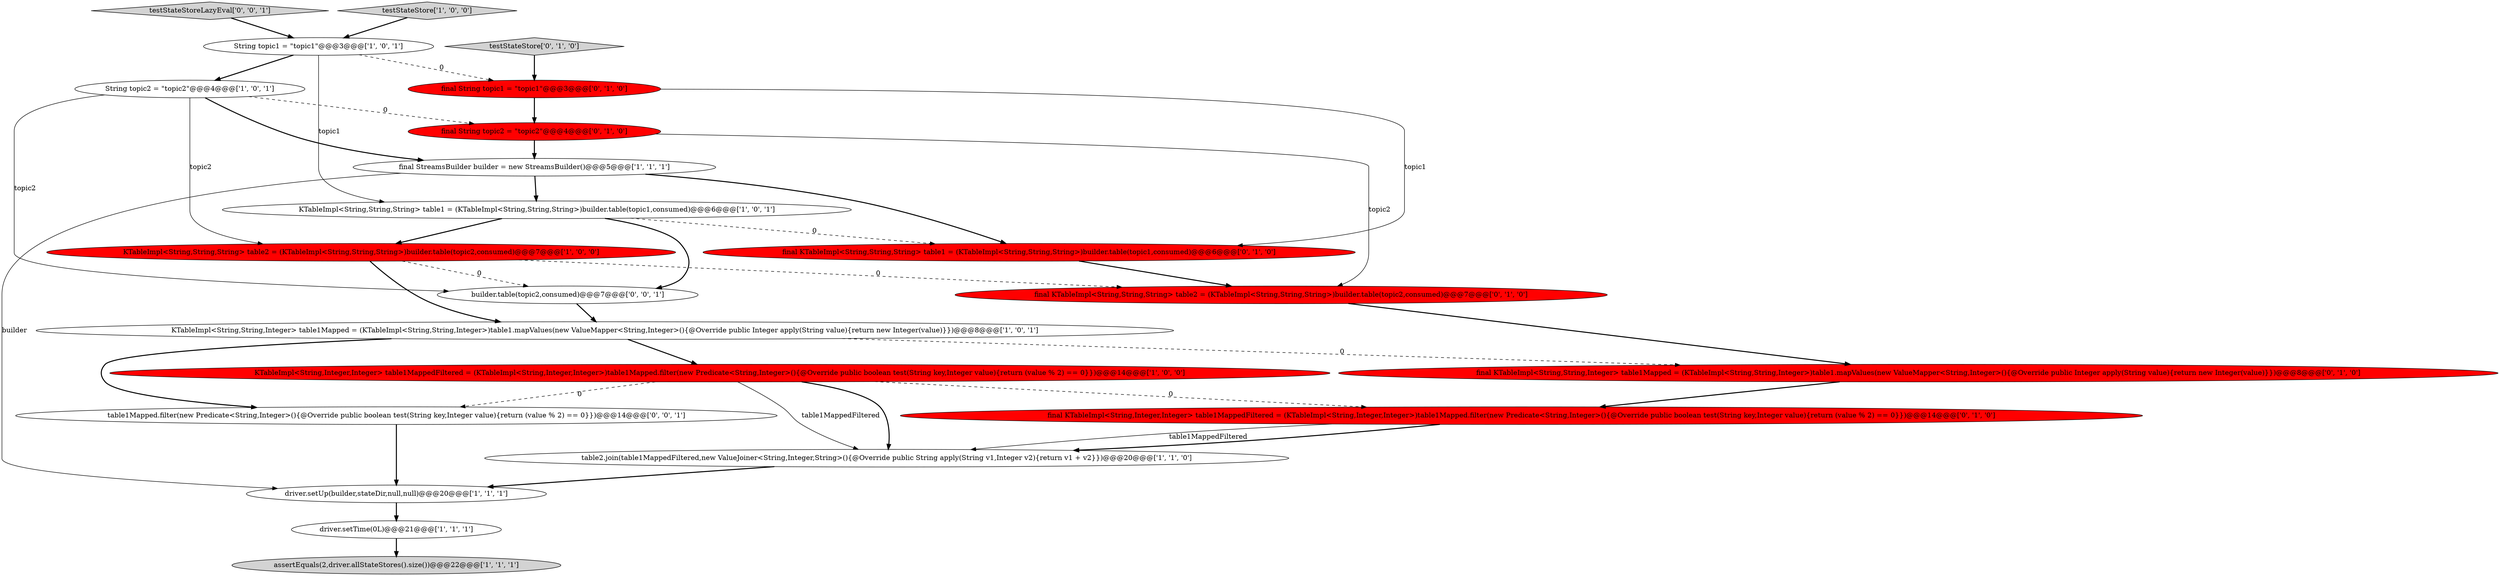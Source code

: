 digraph {
4 [style = filled, label = "KTableImpl<String,Integer,Integer> table1MappedFiltered = (KTableImpl<String,Integer,Integer>)table1Mapped.filter(new Predicate<String,Integer>(){@Override public boolean test(String key,Integer value){return (value % 2) == 0}})@@@14@@@['1', '0', '0']", fillcolor = red, shape = ellipse image = "AAA1AAABBB1BBB"];
7 [style = filled, label = "KTableImpl<String,String,String> table1 = (KTableImpl<String,String,String>)builder.table(topic1,consumed)@@@6@@@['1', '0', '1']", fillcolor = white, shape = ellipse image = "AAA0AAABBB1BBB"];
18 [style = filled, label = "final String topic1 = \"topic1\"@@@3@@@['0', '1', '0']", fillcolor = red, shape = ellipse image = "AAA1AAABBB2BBB"];
2 [style = filled, label = "String topic1 = \"topic1\"@@@3@@@['1', '0', '1']", fillcolor = white, shape = ellipse image = "AAA0AAABBB1BBB"];
20 [style = filled, label = "table1Mapped.filter(new Predicate<String,Integer>(){@Override public boolean test(String key,Integer value){return (value % 2) == 0}})@@@14@@@['0', '0', '1']", fillcolor = white, shape = ellipse image = "AAA0AAABBB3BBB"];
21 [style = filled, label = "testStateStoreLazyEval['0', '0', '1']", fillcolor = lightgray, shape = diamond image = "AAA0AAABBB3BBB"];
9 [style = filled, label = "String topic2 = \"topic2\"@@@4@@@['1', '0', '1']", fillcolor = white, shape = ellipse image = "AAA0AAABBB1BBB"];
14 [style = filled, label = "final KTableImpl<String,String,Integer> table1Mapped = (KTableImpl<String,String,Integer>)table1.mapValues(new ValueMapper<String,Integer>(){@Override public Integer apply(String value){return new Integer(value)}})@@@8@@@['0', '1', '0']", fillcolor = red, shape = ellipse image = "AAA1AAABBB2BBB"];
11 [style = filled, label = "table2.join(table1MappedFiltered,new ValueJoiner<String,Integer,String>(){@Override public String apply(String v1,Integer v2){return v1 + v2}})@@@20@@@['1', '1', '0']", fillcolor = white, shape = ellipse image = "AAA0AAABBB1BBB"];
0 [style = filled, label = "final StreamsBuilder builder = new StreamsBuilder()@@@5@@@['1', '1', '1']", fillcolor = white, shape = ellipse image = "AAA0AAABBB1BBB"];
19 [style = filled, label = "builder.table(topic2,consumed)@@@7@@@['0', '0', '1']", fillcolor = white, shape = ellipse image = "AAA0AAABBB3BBB"];
8 [style = filled, label = "KTableImpl<String,String,String> table2 = (KTableImpl<String,String,String>)builder.table(topic2,consumed)@@@7@@@['1', '0', '0']", fillcolor = red, shape = ellipse image = "AAA1AAABBB1BBB"];
1 [style = filled, label = "driver.setTime(0L)@@@21@@@['1', '1', '1']", fillcolor = white, shape = ellipse image = "AAA0AAABBB1BBB"];
13 [style = filled, label = "final KTableImpl<String,String,String> table1 = (KTableImpl<String,String,String>)builder.table(topic1,consumed)@@@6@@@['0', '1', '0']", fillcolor = red, shape = ellipse image = "AAA1AAABBB2BBB"];
6 [style = filled, label = "assertEquals(2,driver.allStateStores().size())@@@22@@@['1', '1', '1']", fillcolor = lightgray, shape = ellipse image = "AAA0AAABBB1BBB"];
10 [style = filled, label = "KTableImpl<String,String,Integer> table1Mapped = (KTableImpl<String,String,Integer>)table1.mapValues(new ValueMapper<String,Integer>(){@Override public Integer apply(String value){return new Integer(value)}})@@@8@@@['1', '0', '1']", fillcolor = white, shape = ellipse image = "AAA0AAABBB1BBB"];
3 [style = filled, label = "testStateStore['1', '0', '0']", fillcolor = lightgray, shape = diamond image = "AAA0AAABBB1BBB"];
15 [style = filled, label = "final KTableImpl<String,Integer,Integer> table1MappedFiltered = (KTableImpl<String,Integer,Integer>)table1Mapped.filter(new Predicate<String,Integer>(){@Override public boolean test(String key,Integer value){return (value % 2) == 0}})@@@14@@@['0', '1', '0']", fillcolor = red, shape = ellipse image = "AAA1AAABBB2BBB"];
17 [style = filled, label = "final KTableImpl<String,String,String> table2 = (KTableImpl<String,String,String>)builder.table(topic2,consumed)@@@7@@@['0', '1', '0']", fillcolor = red, shape = ellipse image = "AAA1AAABBB2BBB"];
5 [style = filled, label = "driver.setUp(builder,stateDir,null,null)@@@20@@@['1', '1', '1']", fillcolor = white, shape = ellipse image = "AAA0AAABBB1BBB"];
16 [style = filled, label = "final String topic2 = \"topic2\"@@@4@@@['0', '1', '0']", fillcolor = red, shape = ellipse image = "AAA1AAABBB2BBB"];
12 [style = filled, label = "testStateStore['0', '1', '0']", fillcolor = lightgray, shape = diamond image = "AAA0AAABBB2BBB"];
8->19 [style = dashed, label="0"];
8->10 [style = bold, label=""];
16->0 [style = bold, label=""];
10->20 [style = bold, label=""];
9->16 [style = dashed, label="0"];
9->0 [style = bold, label=""];
0->13 [style = bold, label=""];
9->8 [style = solid, label="topic2"];
0->5 [style = solid, label="builder"];
9->19 [style = solid, label="topic2"];
19->10 [style = bold, label=""];
2->9 [style = bold, label=""];
7->8 [style = bold, label=""];
4->11 [style = solid, label="table1MappedFiltered"];
20->5 [style = bold, label=""];
0->7 [style = bold, label=""];
21->2 [style = bold, label=""];
5->1 [style = bold, label=""];
11->5 [style = bold, label=""];
13->17 [style = bold, label=""];
1->6 [style = bold, label=""];
15->11 [style = bold, label=""];
3->2 [style = bold, label=""];
17->14 [style = bold, label=""];
4->20 [style = dashed, label="0"];
4->15 [style = dashed, label="0"];
12->18 [style = bold, label=""];
18->13 [style = solid, label="topic1"];
16->17 [style = solid, label="topic2"];
10->4 [style = bold, label=""];
2->18 [style = dashed, label="0"];
7->13 [style = dashed, label="0"];
8->17 [style = dashed, label="0"];
14->15 [style = bold, label=""];
15->11 [style = solid, label="table1MappedFiltered"];
2->7 [style = solid, label="topic1"];
4->11 [style = bold, label=""];
7->19 [style = bold, label=""];
10->14 [style = dashed, label="0"];
18->16 [style = bold, label=""];
}
